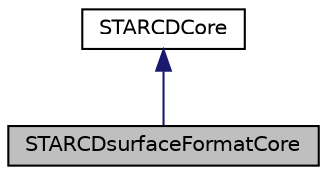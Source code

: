 digraph "STARCDsurfaceFormatCore"
{
  bgcolor="transparent";
  edge [fontname="Helvetica",fontsize="10",labelfontname="Helvetica",labelfontsize="10"];
  node [fontname="Helvetica",fontsize="10",shape=record];
  Node1 [label="STARCDsurfaceFormatCore",height=0.2,width=0.4,color="black", fillcolor="grey75", style="filled", fontcolor="black"];
  Node2 -> Node1 [dir="back",color="midnightblue",fontsize="10",style="solid",fontname="Helvetica"];
  Node2 [label="STARCDCore",height=0.2,width=0.4,color="black",URL="$a02431.html",tooltip="Core routines used when reading/writing pro-STAR vrt/cel/bnd files. "];
}
